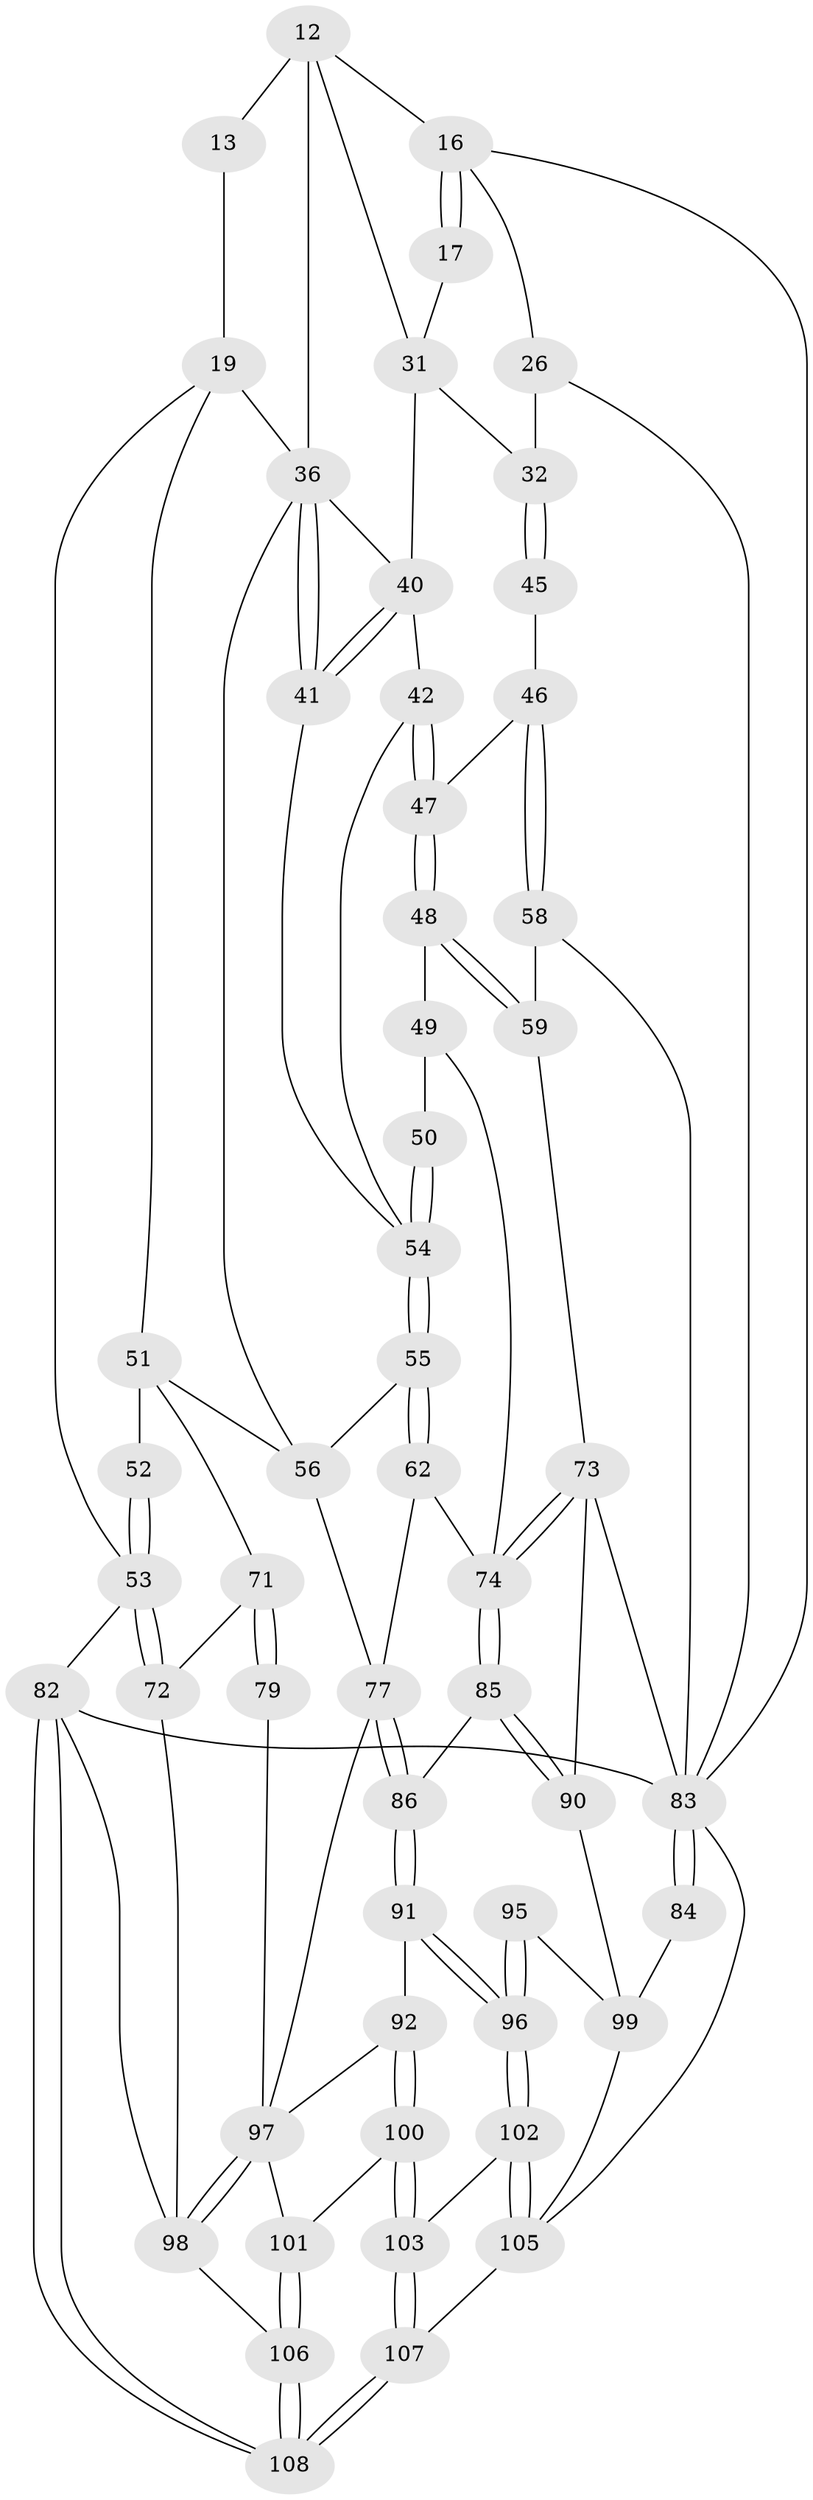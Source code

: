 // original degree distribution, {3: 0.018518518518518517, 4: 0.24074074074074073, 5: 0.5185185185185185, 6: 0.2222222222222222}
// Generated by graph-tools (version 1.1) at 2025/06/03/04/25 22:06:26]
// undirected, 54 vertices, 121 edges
graph export_dot {
graph [start="1"]
  node [color=gray90,style=filled];
  12 [pos="+0.450452957749987+0.16202260428939907",super="+11"];
  13 [pos="+0.35615234923665795+0.08813001831286463",super="+8"];
  16 [pos="+0.8628407321488509+0.07838550316188304",super="+4"];
  17 [pos="+0.8221788334753258+0.12422832487258341",super="+14"];
  19 [pos="+0.22677432771326925+0.1632278445016364",super="+9+18"];
  26 [pos="+0.940227721065468+0.1484265736260766",super="+25"];
  31 [pos="+0.6202937068083266+0.1626072775160271",super="+15+30"];
  32 [pos="+1+0.28854518512670846",super="+27+28"];
  36 [pos="+0.39963687618747523+0.3065562923468032",super="+35+34"];
  40 [pos="+0.5724885007449553+0.27818183909140887",super="+33+39"];
  41 [pos="+0.5423737563385657+0.345734405417013"];
  42 [pos="+0.6390140240427723+0.3037589635332878"];
  45 [pos="+0.8112055782908949+0.2848430917062095"];
  46 [pos="+0.8066128308045378+0.29798225784014964"];
  47 [pos="+0.7748132004822968+0.32753903602365264"];
  48 [pos="+0.7445125398287953+0.3882095867976475"];
  49 [pos="+0.731671875166803+0.3989417723263292"];
  50 [pos="+0.6558968205550535+0.40347477265904047"];
  51 [pos="+0.12824402739072216+0.4324273649236359",super="+38"];
  52 [pos="+0.06772879157781396+0.3735754571322737",super="+23"];
  53 [pos="+0+0.3976879607903032",super="+21"];
  54 [pos="+0.5863209966259247+0.450504377905519",super="+44+43"];
  55 [pos="+0.5789715430403072+0.47155957692750633"];
  56 [pos="+0.36488667248694545+0.43176677110561945",super="+37"];
  58 [pos="+0.889996838702811+0.4160137939443788"];
  59 [pos="+0.8196610436947228+0.47432190491137866"];
  62 [pos="+0.6073809854172658+0.5637824877880173"];
  71 [pos="+0.019904883635255905+0.5607098607002997",super="+68"];
  72 [pos="+0+0.5316627980934555"];
  73 [pos="+0.7481754281198919+0.5311042364425862",super="+70"];
  74 [pos="+0.6164517267773103+0.5948257518262998",super="+61+60"];
  77 [pos="+0.48918689855133846+0.6469734572574172",super="+76+65"];
  79 [pos="+0.1475018912426427+0.6621039565490665",super="+67"];
  82 [pos="+0+1",super="+6"];
  83 [pos="+1+1",super="+5+69"];
  84 [pos="+1+1"];
  85 [pos="+0.6150867941592731+0.6192962548985504"];
  86 [pos="+0.5492911783704744+0.6627021050054037"];
  90 [pos="+0.6879733015852935+0.6716843493907737",super="+75"];
  91 [pos="+0.5269336320607139+0.749463432939787"];
  92 [pos="+0.3557708085040997+0.7851038452881351"];
  95 [pos="+0.5816843290761448+0.8319024333048378"];
  96 [pos="+0.5515466324425327+0.8329600129230743"];
  97 [pos="+0.16548040112312049+0.8073985469252023",super="+88+78+66+89"];
  98 [pos="+0.11301628805425164+0.874765212734797",super="+81+80"];
  99 [pos="+0.668044243095878+0.8751359985477587",super="+93+94"];
  100 [pos="+0.3481775933996429+0.8780434570162325"];
  101 [pos="+0.24865136302282737+0.8666978844267297"];
  102 [pos="+0.5338166995612765+0.8670889655381131"];
  103 [pos="+0.37382983219693017+0.9243088196983005"];
  105 [pos="+0.7052890804365184+1",super="+104"];
  106 [pos="+0.15685991627563098+0.9702225322364473"];
  107 [pos="+0.3563222411809708+1"];
  108 [pos="+0.1551542536549954+1"];
  12 -- 13 [weight=2];
  12 -- 16;
  12 -- 31;
  12 -- 36;
  13 -- 19 [weight=2];
  16 -- 17 [weight=2];
  16 -- 17;
  16 -- 26;
  16 -- 83;
  17 -- 31 [weight=2];
  19 -- 51;
  19 -- 53;
  19 -- 36;
  26 -- 32 [weight=2];
  26 -- 83;
  31 -- 32;
  31 -- 40 [weight=2];
  32 -- 45 [weight=2];
  32 -- 45;
  36 -- 41;
  36 -- 41;
  36 -- 56;
  36 -- 40;
  40 -- 41;
  40 -- 41;
  40 -- 42;
  41 -- 54;
  42 -- 47;
  42 -- 47;
  42 -- 54;
  45 -- 46;
  46 -- 47;
  46 -- 58;
  46 -- 58;
  47 -- 48;
  47 -- 48;
  48 -- 49;
  48 -- 59;
  48 -- 59;
  49 -- 50;
  49 -- 74;
  50 -- 54 [weight=2];
  50 -- 54;
  51 -- 52 [weight=2];
  51 -- 71;
  51 -- 56;
  52 -- 53 [weight=2];
  52 -- 53;
  53 -- 72;
  53 -- 72;
  53 -- 82 [weight=2];
  54 -- 55;
  54 -- 55;
  55 -- 56;
  55 -- 62;
  55 -- 62;
  56 -- 77;
  58 -- 59;
  58 -- 83;
  59 -- 73;
  62 -- 74;
  62 -- 77;
  71 -- 72;
  71 -- 79 [weight=2];
  71 -- 79;
  72 -- 98;
  73 -- 74 [weight=2];
  73 -- 74;
  73 -- 90 [weight=2];
  73 -- 83;
  74 -- 85;
  74 -- 85;
  77 -- 86;
  77 -- 86;
  77 -- 97 [weight=2];
  79 -- 97 [weight=2];
  82 -- 108;
  82 -- 108;
  82 -- 83 [weight=2];
  82 -- 98;
  83 -- 84 [weight=2];
  83 -- 84;
  83 -- 105;
  84 -- 99;
  85 -- 86;
  85 -- 90;
  85 -- 90;
  86 -- 91;
  86 -- 91;
  90 -- 99;
  91 -- 92;
  91 -- 96;
  91 -- 96;
  92 -- 100;
  92 -- 100;
  92 -- 97;
  95 -- 96;
  95 -- 96;
  95 -- 99 [weight=2];
  96 -- 102;
  96 -- 102;
  97 -- 98 [weight=2];
  97 -- 98;
  97 -- 101;
  98 -- 106;
  99 -- 105;
  100 -- 101;
  100 -- 103;
  100 -- 103;
  101 -- 106;
  101 -- 106;
  102 -- 103;
  102 -- 105;
  102 -- 105;
  103 -- 107;
  103 -- 107;
  105 -- 107;
  106 -- 108;
  106 -- 108;
  107 -- 108;
  107 -- 108;
}
